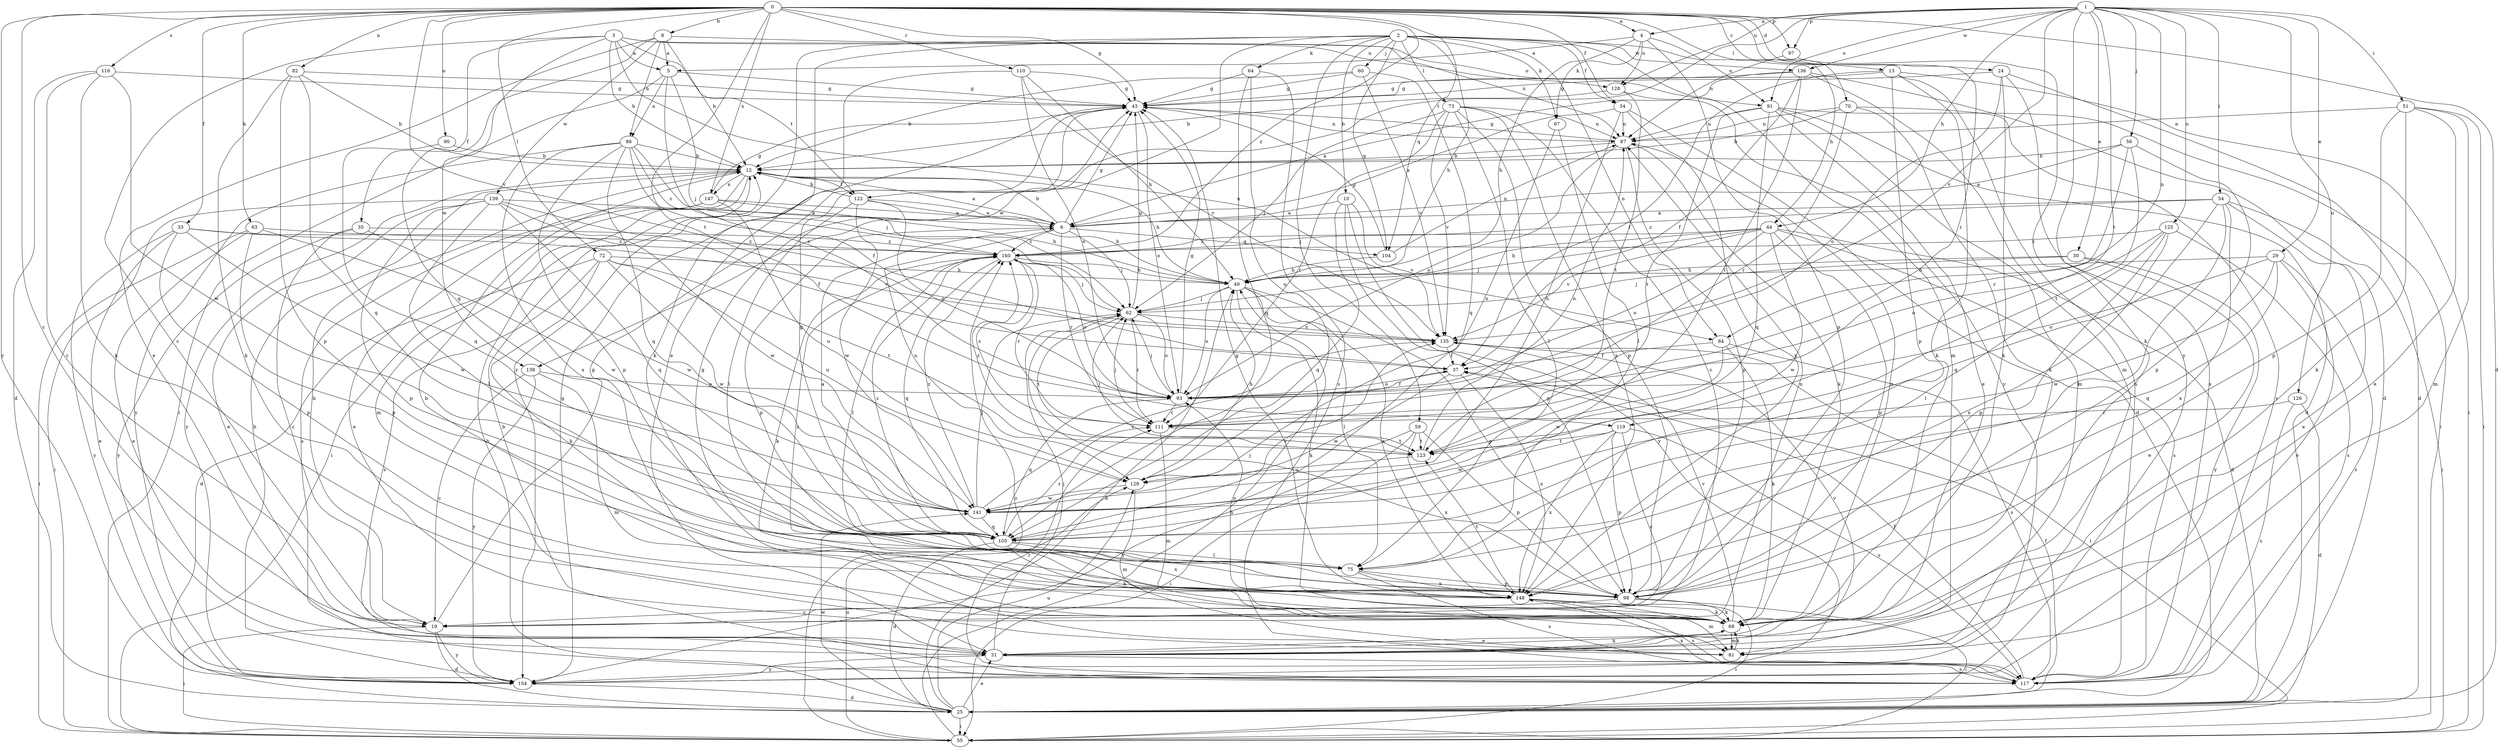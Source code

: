 strict digraph  {
0;
1;
2;
3;
4;
5;
6;
8;
10;
12;
13;
19;
24;
25;
29;
30;
31;
33;
34;
35;
37;
43;
44;
49;
51;
54;
55;
56;
59;
60;
62;
63;
64;
67;
68;
70;
72;
73;
75;
81;
82;
84;
86;
87;
90;
91;
93;
97;
98;
104;
105;
110;
111;
116;
117;
119;
122;
123;
125;
126;
128;
129;
135;
136;
138;
139;
141;
147;
148;
154;
160;
0 -> 4  [label=a];
0 -> 8  [label=b];
0 -> 13  [label=c];
0 -> 19  [label=c];
0 -> 24  [label=d];
0 -> 25  [label=d];
0 -> 33  [label=f];
0 -> 34  [label=f];
0 -> 43  [label=g];
0 -> 63  [label=k];
0 -> 70  [label=l];
0 -> 72  [label=l];
0 -> 82  [label=n];
0 -> 90  [label=o];
0 -> 97  [label=p];
0 -> 104  [label=q];
0 -> 110  [label=r];
0 -> 111  [label=r];
0 -> 116  [label=s];
0 -> 119  [label=t];
0 -> 135  [label=v];
0 -> 147  [label=x];
0 -> 154  [label=y];
0 -> 160  [label=z];
1 -> 4  [label=a];
1 -> 29  [label=e];
1 -> 30  [label=e];
1 -> 44  [label=h];
1 -> 51  [label=i];
1 -> 54  [label=i];
1 -> 56  [label=j];
1 -> 84  [label=n];
1 -> 91  [label=o];
1 -> 97  [label=p];
1 -> 119  [label=t];
1 -> 122  [label=t];
1 -> 125  [label=u];
1 -> 126  [label=u];
1 -> 128  [label=u];
1 -> 135  [label=v];
1 -> 136  [label=w];
1 -> 154  [label=y];
2 -> 10  [label=b];
2 -> 31  [label=e];
2 -> 34  [label=f];
2 -> 44  [label=h];
2 -> 49  [label=h];
2 -> 59  [label=j];
2 -> 60  [label=j];
2 -> 64  [label=k];
2 -> 67  [label=k];
2 -> 73  [label=l];
2 -> 81  [label=m];
2 -> 84  [label=n];
2 -> 104  [label=q];
2 -> 136  [label=w];
2 -> 138  [label=w];
2 -> 154  [label=y];
3 -> 5  [label=a];
3 -> 12  [label=b];
3 -> 19  [label=c];
3 -> 35  [label=f];
3 -> 84  [label=n];
3 -> 91  [label=o];
3 -> 122  [label=t];
3 -> 128  [label=u];
3 -> 138  [label=w];
4 -> 5  [label=a];
4 -> 49  [label=h];
4 -> 67  [label=k];
4 -> 91  [label=o];
4 -> 98  [label=p];
4 -> 128  [label=u];
5 -> 43  [label=g];
5 -> 55  [label=i];
5 -> 62  [label=j];
5 -> 86  [label=n];
5 -> 93  [label=o];
6 -> 12  [label=b];
6 -> 43  [label=g];
6 -> 62  [label=j];
6 -> 98  [label=p];
6 -> 104  [label=q];
6 -> 111  [label=r];
6 -> 129  [label=u];
6 -> 160  [label=z];
8 -> 5  [label=a];
8 -> 12  [label=b];
8 -> 31  [label=e];
8 -> 86  [label=n];
8 -> 87  [label=n];
8 -> 105  [label=q];
8 -> 139  [label=w];
10 -> 6  [label=a];
10 -> 98  [label=p];
10 -> 105  [label=q];
10 -> 135  [label=v];
10 -> 154  [label=y];
12 -> 6  [label=a];
12 -> 49  [label=h];
12 -> 55  [label=i];
12 -> 81  [label=m];
12 -> 122  [label=t];
12 -> 147  [label=x];
12 -> 154  [label=y];
13 -> 37  [label=f];
13 -> 43  [label=g];
13 -> 55  [label=i];
13 -> 68  [label=k];
13 -> 98  [label=p];
13 -> 117  [label=s];
19 -> 12  [label=b];
19 -> 25  [label=d];
19 -> 43  [label=g];
19 -> 55  [label=i];
19 -> 87  [label=n];
19 -> 154  [label=y];
24 -> 25  [label=d];
24 -> 43  [label=g];
24 -> 68  [label=k];
24 -> 93  [label=o];
24 -> 117  [label=s];
25 -> 12  [label=b];
25 -> 31  [label=e];
25 -> 37  [label=f];
25 -> 49  [label=h];
25 -> 55  [label=i];
25 -> 129  [label=u];
25 -> 141  [label=w];
29 -> 31  [label=e];
29 -> 49  [label=h];
29 -> 93  [label=o];
29 -> 105  [label=q];
29 -> 117  [label=s];
29 -> 141  [label=w];
30 -> 31  [label=e];
30 -> 49  [label=h];
30 -> 62  [label=j];
30 -> 154  [label=y];
31 -> 62  [label=j];
31 -> 68  [label=k];
31 -> 117  [label=s];
31 -> 135  [label=v];
31 -> 154  [label=y];
33 -> 31  [label=e];
33 -> 98  [label=p];
33 -> 135  [label=v];
33 -> 141  [label=w];
33 -> 154  [label=y];
33 -> 160  [label=z];
34 -> 6  [label=a];
34 -> 25  [label=d];
34 -> 87  [label=n];
34 -> 129  [label=u];
34 -> 148  [label=x];
35 -> 19  [label=c];
35 -> 141  [label=w];
35 -> 154  [label=y];
35 -> 160  [label=z];
37 -> 93  [label=o];
37 -> 141  [label=w];
37 -> 148  [label=x];
43 -> 87  [label=n];
43 -> 93  [label=o];
44 -> 25  [label=d];
44 -> 49  [label=h];
44 -> 62  [label=j];
44 -> 93  [label=o];
44 -> 98  [label=p];
44 -> 117  [label=s];
44 -> 135  [label=v];
44 -> 141  [label=w];
44 -> 160  [label=z];
49 -> 62  [label=j];
49 -> 68  [label=k];
49 -> 75  [label=l];
49 -> 93  [label=o];
49 -> 98  [label=p];
49 -> 148  [label=x];
51 -> 31  [label=e];
51 -> 55  [label=i];
51 -> 68  [label=k];
51 -> 81  [label=m];
51 -> 87  [label=n];
51 -> 98  [label=p];
54 -> 6  [label=a];
54 -> 31  [label=e];
54 -> 55  [label=i];
54 -> 75  [label=l];
54 -> 105  [label=q];
54 -> 148  [label=x];
54 -> 160  [label=z];
55 -> 49  [label=h];
55 -> 129  [label=u];
55 -> 160  [label=z];
56 -> 6  [label=a];
56 -> 12  [label=b];
56 -> 98  [label=p];
56 -> 111  [label=r];
56 -> 123  [label=t];
59 -> 55  [label=i];
59 -> 98  [label=p];
59 -> 123  [label=t];
59 -> 148  [label=x];
59 -> 154  [label=y];
60 -> 12  [label=b];
60 -> 43  [label=g];
60 -> 105  [label=q];
60 -> 135  [label=v];
62 -> 43  [label=g];
62 -> 93  [label=o];
62 -> 111  [label=r];
62 -> 123  [label=t];
62 -> 135  [label=v];
63 -> 31  [label=e];
63 -> 55  [label=i];
63 -> 98  [label=p];
63 -> 141  [label=w];
63 -> 160  [label=z];
64 -> 43  [label=g];
64 -> 105  [label=q];
64 -> 117  [label=s];
64 -> 129  [label=u];
67 -> 75  [label=l];
67 -> 129  [label=u];
68 -> 12  [label=b];
68 -> 31  [label=e];
68 -> 43  [label=g];
68 -> 81  [label=m];
68 -> 87  [label=n];
68 -> 135  [label=v];
70 -> 12  [label=b];
70 -> 68  [label=k];
70 -> 87  [label=n];
70 -> 111  [label=r];
70 -> 117  [label=s];
72 -> 25  [label=d];
72 -> 49  [label=h];
72 -> 68  [label=k];
72 -> 117  [label=s];
72 -> 123  [label=t];
72 -> 129  [label=u];
72 -> 141  [label=w];
73 -> 19  [label=c];
73 -> 62  [label=j];
73 -> 75  [label=l];
73 -> 87  [label=n];
73 -> 98  [label=p];
73 -> 111  [label=r];
73 -> 135  [label=v];
73 -> 148  [label=x];
75 -> 98  [label=p];
75 -> 117  [label=s];
75 -> 148  [label=x];
81 -> 68  [label=k];
82 -> 12  [label=b];
82 -> 43  [label=g];
82 -> 68  [label=k];
82 -> 98  [label=p];
82 -> 105  [label=q];
84 -> 37  [label=f];
84 -> 68  [label=k];
84 -> 117  [label=s];
84 -> 141  [label=w];
86 -> 12  [label=b];
86 -> 37  [label=f];
86 -> 62  [label=j];
86 -> 98  [label=p];
86 -> 105  [label=q];
86 -> 148  [label=x];
86 -> 154  [label=y];
86 -> 160  [label=z];
87 -> 12  [label=b];
87 -> 43  [label=g];
87 -> 68  [label=k];
87 -> 93  [label=o];
87 -> 98  [label=p];
90 -> 12  [label=b];
90 -> 105  [label=q];
91 -> 25  [label=d];
91 -> 31  [label=e];
91 -> 55  [label=i];
91 -> 81  [label=m];
91 -> 87  [label=n];
91 -> 105  [label=q];
91 -> 123  [label=t];
93 -> 37  [label=f];
93 -> 43  [label=g];
93 -> 62  [label=j];
93 -> 105  [label=q];
93 -> 111  [label=r];
97 -> 68  [label=k];
97 -> 87  [label=n];
98 -> 19  [label=c];
98 -> 55  [label=i];
98 -> 62  [label=j];
98 -> 68  [label=k];
104 -> 43  [label=g];
104 -> 49  [label=h];
104 -> 87  [label=n];
105 -> 6  [label=a];
105 -> 25  [label=d];
105 -> 43  [label=g];
105 -> 68  [label=k];
105 -> 75  [label=l];
105 -> 111  [label=r];
105 -> 135  [label=v];
105 -> 148  [label=x];
105 -> 160  [label=z];
110 -> 43  [label=g];
110 -> 49  [label=h];
110 -> 68  [label=k];
110 -> 93  [label=o];
110 -> 135  [label=v];
111 -> 62  [label=j];
111 -> 81  [label=m];
111 -> 123  [label=t];
111 -> 160  [label=z];
116 -> 19  [label=c];
116 -> 25  [label=d];
116 -> 43  [label=g];
116 -> 68  [label=k];
116 -> 141  [label=w];
117 -> 12  [label=b];
117 -> 37  [label=f];
117 -> 111  [label=r];
117 -> 148  [label=x];
119 -> 19  [label=c];
119 -> 98  [label=p];
119 -> 117  [label=s];
119 -> 123  [label=t];
119 -> 141  [label=w];
119 -> 148  [label=x];
122 -> 6  [label=a];
122 -> 12  [label=b];
122 -> 49  [label=h];
122 -> 75  [label=l];
122 -> 93  [label=o];
122 -> 141  [label=w];
123 -> 62  [label=j];
123 -> 87  [label=n];
123 -> 129  [label=u];
123 -> 160  [label=z];
125 -> 75  [label=l];
125 -> 93  [label=o];
125 -> 98  [label=p];
125 -> 117  [label=s];
125 -> 148  [label=x];
125 -> 160  [label=z];
126 -> 25  [label=d];
126 -> 111  [label=r];
126 -> 117  [label=s];
128 -> 12  [label=b];
128 -> 123  [label=t];
128 -> 154  [label=y];
129 -> 49  [label=h];
129 -> 81  [label=m];
129 -> 141  [label=w];
135 -> 37  [label=f];
135 -> 55  [label=i];
136 -> 6  [label=a];
136 -> 25  [label=d];
136 -> 37  [label=f];
136 -> 43  [label=g];
136 -> 81  [label=m];
136 -> 123  [label=t];
138 -> 19  [label=c];
138 -> 81  [label=m];
138 -> 93  [label=o];
138 -> 154  [label=y];
139 -> 6  [label=a];
139 -> 31  [label=e];
139 -> 37  [label=f];
139 -> 55  [label=i];
139 -> 75  [label=l];
139 -> 98  [label=p];
139 -> 105  [label=q];
139 -> 141  [label=w];
141 -> 62  [label=j];
141 -> 105  [label=q];
141 -> 135  [label=v];
141 -> 160  [label=z];
147 -> 6  [label=a];
147 -> 31  [label=e];
147 -> 43  [label=g];
147 -> 49  [label=h];
147 -> 117  [label=s];
147 -> 129  [label=u];
148 -> 43  [label=g];
148 -> 55  [label=i];
148 -> 68  [label=k];
148 -> 81  [label=m];
148 -> 93  [label=o];
148 -> 117  [label=s];
148 -> 123  [label=t];
148 -> 160  [label=z];
154 -> 12  [label=b];
154 -> 25  [label=d];
154 -> 43  [label=g];
160 -> 49  [label=h];
160 -> 62  [label=j];
160 -> 68  [label=k];
160 -> 75  [label=l];
160 -> 93  [label=o];
160 -> 105  [label=q];
160 -> 111  [label=r];
}
